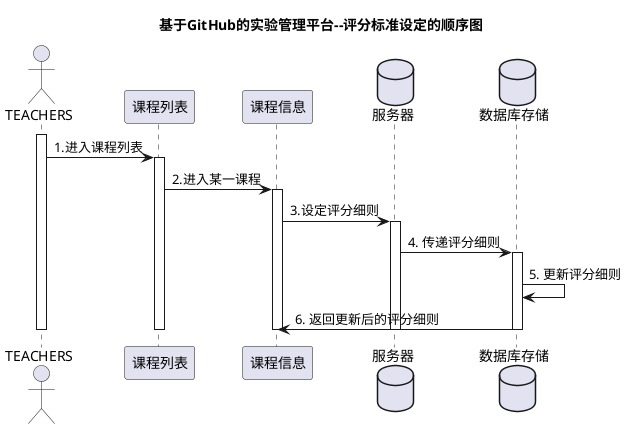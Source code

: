 @startuml
title 基于GitHub的实验管理平台--评分标准设定的顺序图
actor TEACHERS

activate TEACHERS
TEACHERS -> 课程列表:1.进入课程列表
activate 课程列表
课程列表 -> 课程信息:2.进入某一课程
activate 课程信息
database 服务器
database 数据库存储

课程信息 -> 服务器:3.设定评分细则
activate 服务器
服务器 -> 数据库存储:4. 传递评分细则
activate 数据库存储
数据库存储 -> 数据库存储:5. 更新评分细则
数据库存储 -> 课程信息:6. 返回更新后的评分细则
deactivate 数据库存储
deactivate 服务器
deactivate 课程信息
deactivate 课程列表
deactivate TEACHERS
@enduml